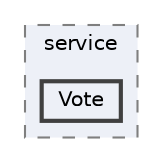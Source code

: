 digraph "src/main/java/com/master1/planningpoker/service/Vote"
{
 // LATEX_PDF_SIZE
  bgcolor="transparent";
  edge [fontname=Helvetica,fontsize=10,labelfontname=Helvetica,labelfontsize=10];
  node [fontname=Helvetica,fontsize=10,shape=box,height=0.2,width=0.4];
  compound=true
  subgraph clusterdir_89a7d3c43fd094a57c658eccbd2a1ca3 {
    graph [ bgcolor="#edf0f7", pencolor="grey50", label="service", fontname=Helvetica,fontsize=10 style="filled,dashed", URL="dir_89a7d3c43fd094a57c658eccbd2a1ca3.html",tooltip=""]
  dir_15fad13b29413742ed6137a7f015bcf8 [label="Vote", fillcolor="#edf0f7", color="grey25", style="filled,bold", URL="dir_15fad13b29413742ed6137a7f015bcf8.html",tooltip=""];
  }
}
